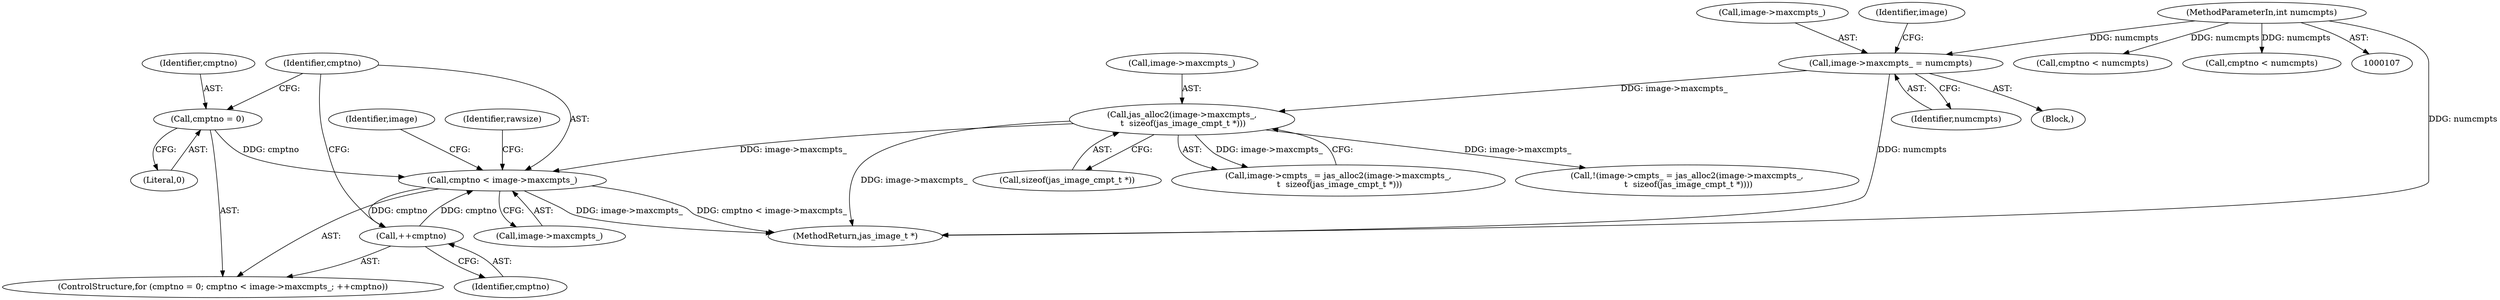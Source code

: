 digraph "0_jasper_d42b2388f7f8e0332c846675133acea151fc557a_12@pointer" {
"1000161" [label="(Call,cmptno < image->maxcmpts_)"];
"1000158" [label="(Call,cmptno = 0)"];
"1000166" [label="(Call,++cmptno)"];
"1000161" [label="(Call,cmptno < image->maxcmpts_)"];
"1000146" [label="(Call,jas_alloc2(image->maxcmpts_,\n \t  sizeof(jas_image_cmpt_t *)))"];
"1000130" [label="(Call,image->maxcmpts_ = numcmpts)"];
"1000108" [label="(MethodParameterIn,int numcmpts)"];
"1000157" [label="(ControlStructure,for (cmptno = 0; cmptno < image->maxcmpts_; ++cmptno))"];
"1000282" [label="(MethodReturn,jas_image_t *)"];
"1000158" [label="(Call,cmptno = 0)"];
"1000187" [label="(Call,cmptno < numcmpts)"];
"1000159" [label="(Identifier,cmptno)"];
"1000142" [label="(Call,image->cmpts_ = jas_alloc2(image->maxcmpts_,\n \t  sizeof(jas_image_cmpt_t *)))"];
"1000226" [label="(Call,cmptno < numcmpts)"];
"1000137" [label="(Identifier,image)"];
"1000134" [label="(Identifier,numcmpts)"];
"1000162" [label="(Identifier,cmptno)"];
"1000166" [label="(Call,++cmptno)"];
"1000111" [label="(Block,)"];
"1000108" [label="(MethodParameterIn,int numcmpts)"];
"1000172" [label="(Identifier,image)"];
"1000141" [label="(Call,!(image->cmpts_ = jas_alloc2(image->maxcmpts_,\n \t  sizeof(jas_image_cmpt_t *))))"];
"1000161" [label="(Call,cmptno < image->maxcmpts_)"];
"1000163" [label="(Call,image->maxcmpts_)"];
"1000150" [label="(Call,sizeof(jas_image_cmpt_t *))"];
"1000167" [label="(Identifier,cmptno)"];
"1000147" [label="(Call,image->maxcmpts_)"];
"1000177" [label="(Identifier,rawsize)"];
"1000160" [label="(Literal,0)"];
"1000130" [label="(Call,image->maxcmpts_ = numcmpts)"];
"1000146" [label="(Call,jas_alloc2(image->maxcmpts_,\n \t  sizeof(jas_image_cmpt_t *)))"];
"1000131" [label="(Call,image->maxcmpts_)"];
"1000161" -> "1000157"  [label="AST: "];
"1000161" -> "1000163"  [label="CFG: "];
"1000162" -> "1000161"  [label="AST: "];
"1000163" -> "1000161"  [label="AST: "];
"1000172" -> "1000161"  [label="CFG: "];
"1000177" -> "1000161"  [label="CFG: "];
"1000161" -> "1000282"  [label="DDG: image->maxcmpts_"];
"1000161" -> "1000282"  [label="DDG: cmptno < image->maxcmpts_"];
"1000158" -> "1000161"  [label="DDG: cmptno"];
"1000166" -> "1000161"  [label="DDG: cmptno"];
"1000146" -> "1000161"  [label="DDG: image->maxcmpts_"];
"1000161" -> "1000166"  [label="DDG: cmptno"];
"1000158" -> "1000157"  [label="AST: "];
"1000158" -> "1000160"  [label="CFG: "];
"1000159" -> "1000158"  [label="AST: "];
"1000160" -> "1000158"  [label="AST: "];
"1000162" -> "1000158"  [label="CFG: "];
"1000166" -> "1000157"  [label="AST: "];
"1000166" -> "1000167"  [label="CFG: "];
"1000167" -> "1000166"  [label="AST: "];
"1000162" -> "1000166"  [label="CFG: "];
"1000146" -> "1000142"  [label="AST: "];
"1000146" -> "1000150"  [label="CFG: "];
"1000147" -> "1000146"  [label="AST: "];
"1000150" -> "1000146"  [label="AST: "];
"1000142" -> "1000146"  [label="CFG: "];
"1000146" -> "1000282"  [label="DDG: image->maxcmpts_"];
"1000146" -> "1000141"  [label="DDG: image->maxcmpts_"];
"1000146" -> "1000142"  [label="DDG: image->maxcmpts_"];
"1000130" -> "1000146"  [label="DDG: image->maxcmpts_"];
"1000130" -> "1000111"  [label="AST: "];
"1000130" -> "1000134"  [label="CFG: "];
"1000131" -> "1000130"  [label="AST: "];
"1000134" -> "1000130"  [label="AST: "];
"1000137" -> "1000130"  [label="CFG: "];
"1000130" -> "1000282"  [label="DDG: numcmpts"];
"1000108" -> "1000130"  [label="DDG: numcmpts"];
"1000108" -> "1000107"  [label="AST: "];
"1000108" -> "1000282"  [label="DDG: numcmpts"];
"1000108" -> "1000187"  [label="DDG: numcmpts"];
"1000108" -> "1000226"  [label="DDG: numcmpts"];
}
